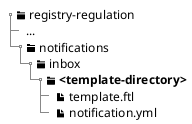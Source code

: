 @startsalt
{
{T
+ <&folder> registry-regulation
++ ...
++ <&folder> notifications
+++ <&folder> inbox
++++ <&folder> <b><template-directory></b>
+++++ <&file> template.ftl
+++++ <&file> notification.yml
}
}
@endsalt